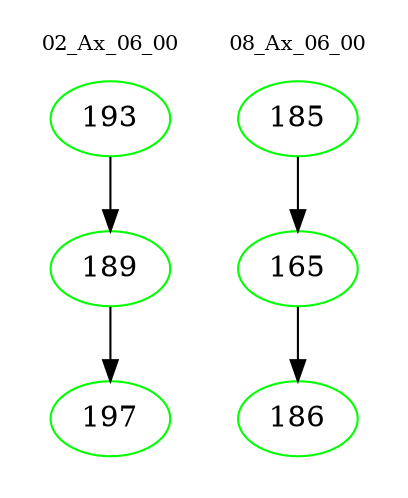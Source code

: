 digraph{
subgraph cluster_0 {
color = white
label = "02_Ax_06_00";
fontsize=10;
T0_193 [label="193", color="green"]
T0_193 -> T0_189 [color="black"]
T0_189 [label="189", color="green"]
T0_189 -> T0_197 [color="black"]
T0_197 [label="197", color="green"]
}
subgraph cluster_1 {
color = white
label = "08_Ax_06_00";
fontsize=10;
T1_185 [label="185", color="green"]
T1_185 -> T1_165 [color="black"]
T1_165 [label="165", color="green"]
T1_165 -> T1_186 [color="black"]
T1_186 [label="186", color="green"]
}
}
